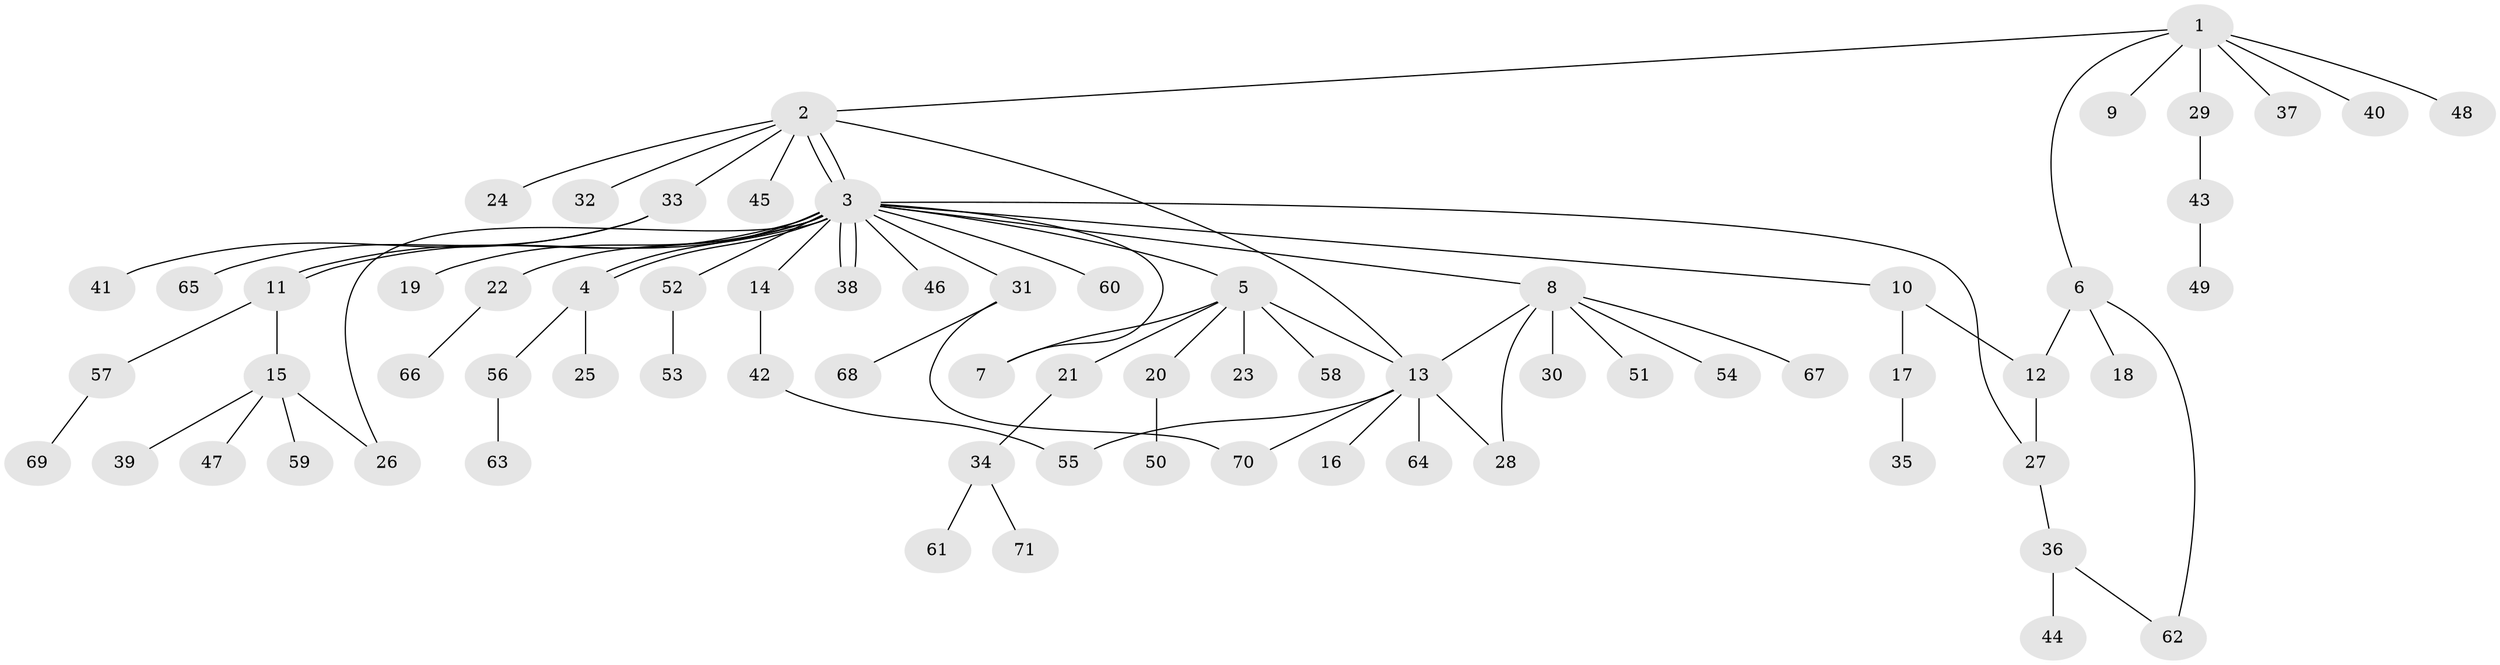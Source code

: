 // Generated by graph-tools (version 1.1) at 2025/14/03/09/25 04:14:23]
// undirected, 71 vertices, 84 edges
graph export_dot {
graph [start="1"]
  node [color=gray90,style=filled];
  1;
  2;
  3;
  4;
  5;
  6;
  7;
  8;
  9;
  10;
  11;
  12;
  13;
  14;
  15;
  16;
  17;
  18;
  19;
  20;
  21;
  22;
  23;
  24;
  25;
  26;
  27;
  28;
  29;
  30;
  31;
  32;
  33;
  34;
  35;
  36;
  37;
  38;
  39;
  40;
  41;
  42;
  43;
  44;
  45;
  46;
  47;
  48;
  49;
  50;
  51;
  52;
  53;
  54;
  55;
  56;
  57;
  58;
  59;
  60;
  61;
  62;
  63;
  64;
  65;
  66;
  67;
  68;
  69;
  70;
  71;
  1 -- 2;
  1 -- 6;
  1 -- 9;
  1 -- 29;
  1 -- 37;
  1 -- 40;
  1 -- 48;
  2 -- 3;
  2 -- 3;
  2 -- 13;
  2 -- 24;
  2 -- 32;
  2 -- 33;
  2 -- 45;
  3 -- 4;
  3 -- 4;
  3 -- 5;
  3 -- 7;
  3 -- 8;
  3 -- 10;
  3 -- 11;
  3 -- 11;
  3 -- 14;
  3 -- 19;
  3 -- 22;
  3 -- 26;
  3 -- 27;
  3 -- 31;
  3 -- 38;
  3 -- 38;
  3 -- 46;
  3 -- 52;
  3 -- 60;
  4 -- 25;
  4 -- 56;
  5 -- 7;
  5 -- 13;
  5 -- 20;
  5 -- 21;
  5 -- 23;
  5 -- 58;
  6 -- 12;
  6 -- 18;
  6 -- 62;
  8 -- 13;
  8 -- 28;
  8 -- 30;
  8 -- 51;
  8 -- 54;
  8 -- 67;
  10 -- 12;
  10 -- 17;
  11 -- 15;
  11 -- 57;
  12 -- 27;
  13 -- 16;
  13 -- 28;
  13 -- 55;
  13 -- 64;
  13 -- 70;
  14 -- 42;
  15 -- 26;
  15 -- 39;
  15 -- 47;
  15 -- 59;
  17 -- 35;
  20 -- 50;
  21 -- 34;
  22 -- 66;
  27 -- 36;
  29 -- 43;
  31 -- 68;
  31 -- 70;
  33 -- 41;
  33 -- 65;
  34 -- 61;
  34 -- 71;
  36 -- 44;
  36 -- 62;
  42 -- 55;
  43 -- 49;
  52 -- 53;
  56 -- 63;
  57 -- 69;
}
